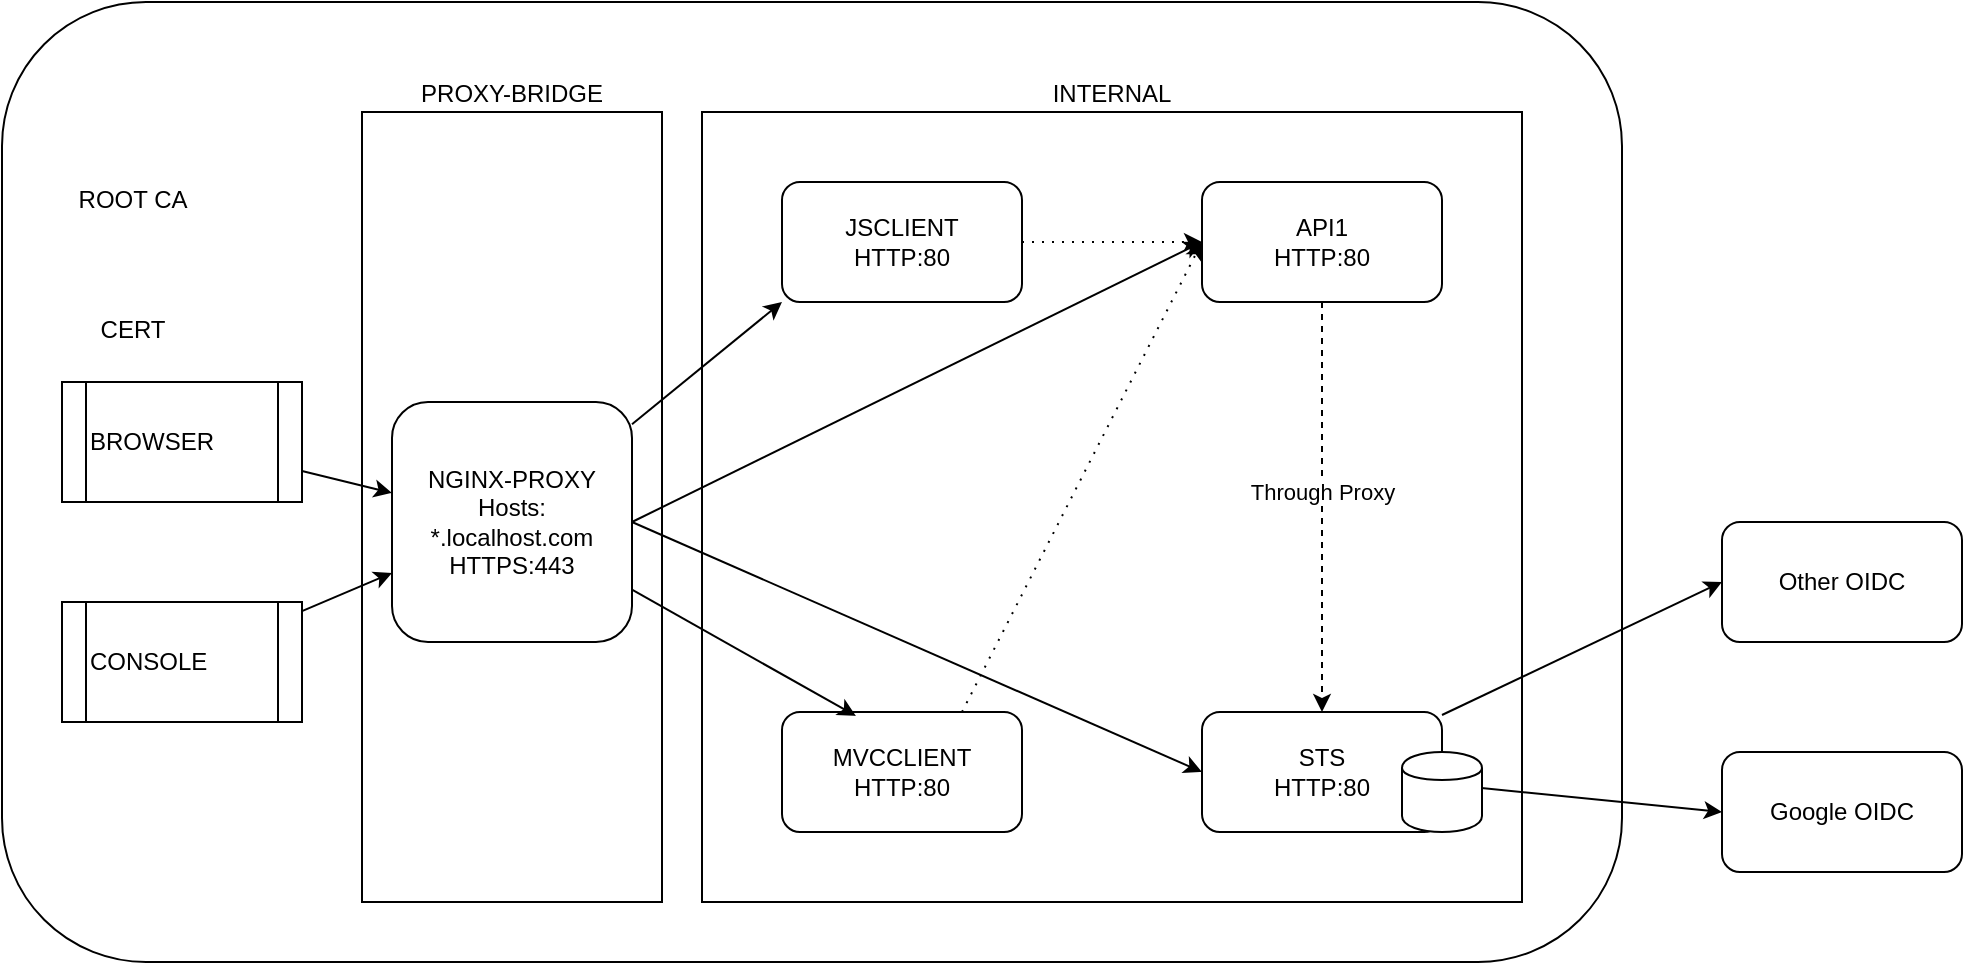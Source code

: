 <mxfile version="13.1.14" type="device"><diagram id="-7Nn2Ez5drecbrviImFg" name="Page-1"><mxGraphModel dx="1422" dy="794" grid="1" gridSize="10" guides="1" tooltips="1" connect="1" arrows="1" fold="1" page="1" pageScale="1" pageWidth="1100" pageHeight="850" math="0" shadow="0"><root><mxCell id="0"/><mxCell id="1" parent="0"/><mxCell id="xH1tJTv__4rO-R8u-fdt-3" value="" style="rounded=1;whiteSpace=wrap;html=1;" vertex="1" parent="1"><mxGeometry x="20" y="70" width="810" height="480" as="geometry"/></mxCell><mxCell id="xH1tJTv__4rO-R8u-fdt-1" value="INTERNAL" style="rounded=0;whiteSpace=wrap;html=1;labelPosition=center;verticalLabelPosition=top;align=center;verticalAlign=bottom;" vertex="1" parent="1"><mxGeometry x="370" y="125" width="410" height="395" as="geometry"/></mxCell><mxCell id="xH1tJTv__4rO-R8u-fdt-2" value="PROXY-BRIDGE" style="rounded=0;whiteSpace=wrap;html=1;align=center;labelPosition=center;verticalLabelPosition=top;verticalAlign=bottom;" vertex="1" parent="1"><mxGeometry x="200" y="125" width="150" height="395" as="geometry"/></mxCell><mxCell id="xH1tJTv__4rO-R8u-fdt-40" style="edgeStyle=none;rounded=0;orthogonalLoop=1;jettySize=auto;html=1;dashed=1;startArrow=none;startFill=0;entryX=0.5;entryY=0;entryDx=0;entryDy=0;" edge="1" parent="1" source="xH1tJTv__4rO-R8u-fdt-7" target="xH1tJTv__4rO-R8u-fdt-10"><mxGeometry relative="1" as="geometry"/></mxCell><mxCell id="xH1tJTv__4rO-R8u-fdt-41" value="Through Proxy" style="edgeLabel;html=1;align=center;verticalAlign=middle;resizable=0;points=[];" vertex="1" connectable="0" parent="xH1tJTv__4rO-R8u-fdt-40"><mxGeometry x="-0.358" relative="1" as="geometry"><mxPoint y="29" as="offset"/></mxGeometry></mxCell><mxCell id="xH1tJTv__4rO-R8u-fdt-7" value="API1&lt;br&gt;HTTP:80" style="rounded=1;whiteSpace=wrap;html=1;" vertex="1" parent="1"><mxGeometry x="620" y="160" width="120" height="60" as="geometry"/></mxCell><mxCell id="xH1tJTv__4rO-R8u-fdt-26" style="rounded=0;orthogonalLoop=1;jettySize=auto;html=1;entryX=0;entryY=0.5;entryDx=0;entryDy=0;startArrow=none;startFill=0;" edge="1" parent="1" source="xH1tJTv__4rO-R8u-fdt-10" target="xH1tJTv__4rO-R8u-fdt-25"><mxGeometry relative="1" as="geometry"/></mxCell><mxCell id="xH1tJTv__4rO-R8u-fdt-27" style="rounded=0;orthogonalLoop=1;jettySize=auto;html=1;entryX=0;entryY=0.5;entryDx=0;entryDy=0;startArrow=none;startFill=0;" edge="1" parent="1" source="xH1tJTv__4rO-R8u-fdt-10" target="xH1tJTv__4rO-R8u-fdt-24"><mxGeometry relative="1" as="geometry"/></mxCell><mxCell id="xH1tJTv__4rO-R8u-fdt-10" value="STS&lt;br&gt;HTTP:80" style="rounded=1;whiteSpace=wrap;html=1;" vertex="1" parent="1"><mxGeometry x="620" y="425" width="120" height="60" as="geometry"/></mxCell><mxCell id="xH1tJTv__4rO-R8u-fdt-23" style="edgeStyle=orthogonalEdgeStyle;rounded=0;orthogonalLoop=1;jettySize=auto;html=1;startArrow=none;startFill=0;dashed=1;dashPattern=1 4;" edge="1" parent="1" source="xH1tJTv__4rO-R8u-fdt-11" target="xH1tJTv__4rO-R8u-fdt-7"><mxGeometry relative="1" as="geometry"/></mxCell><mxCell id="xH1tJTv__4rO-R8u-fdt-11" value="JSCLIENT&lt;br&gt;HTTP:80" style="rounded=1;whiteSpace=wrap;html=1;" vertex="1" parent="1"><mxGeometry x="410" y="160" width="120" height="60" as="geometry"/></mxCell><mxCell id="xH1tJTv__4rO-R8u-fdt-12" value="MVCCLIENT&lt;br&gt;HTTP:80" style="rounded=1;whiteSpace=wrap;html=1;" vertex="1" parent="1"><mxGeometry x="410" y="425" width="120" height="60" as="geometry"/></mxCell><mxCell id="xH1tJTv__4rO-R8u-fdt-13" value="NGINX-PROXY&lt;br&gt;Hosts:&lt;br&gt;*.localhost.com&lt;br&gt;HTTPS:443" style="rounded=1;whiteSpace=wrap;html=1;" vertex="1" parent="1"><mxGeometry x="215" y="270" width="120" height="120" as="geometry"/></mxCell><mxCell id="xH1tJTv__4rO-R8u-fdt-14" value="" style="shape=cylinder;whiteSpace=wrap;html=1;boundedLbl=1;backgroundOutline=1;" vertex="1" parent="1"><mxGeometry x="720" y="445" width="40" height="40" as="geometry"/></mxCell><mxCell id="xH1tJTv__4rO-R8u-fdt-16" value="" style="endArrow=classic;startArrow=none;html=1;entryX=0;entryY=1;entryDx=0;entryDy=0;startFill=0;" edge="1" parent="1" source="xH1tJTv__4rO-R8u-fdt-13" target="xH1tJTv__4rO-R8u-fdt-11"><mxGeometry width="50" height="50" relative="1" as="geometry"><mxPoint x="530" y="310" as="sourcePoint"/><mxPoint x="580" y="260" as="targetPoint"/></mxGeometry></mxCell><mxCell id="xH1tJTv__4rO-R8u-fdt-17" value="" style="endArrow=classic;html=1;entryX=0.308;entryY=0.033;entryDx=0;entryDy=0;entryPerimeter=0;" edge="1" parent="1" source="xH1tJTv__4rO-R8u-fdt-13" target="xH1tJTv__4rO-R8u-fdt-12"><mxGeometry width="50" height="50" relative="1" as="geometry"><mxPoint x="600" y="370" as="sourcePoint"/><mxPoint x="650" y="320" as="targetPoint"/></mxGeometry></mxCell><mxCell id="xH1tJTv__4rO-R8u-fdt-18" value="" style="endArrow=classic;html=1;exitX=0.75;exitY=0;exitDx=0;exitDy=0;entryX=0;entryY=0.5;entryDx=0;entryDy=0;dashed=1;dashPattern=1 4;" edge="1" parent="1" source="xH1tJTv__4rO-R8u-fdt-12" target="xH1tJTv__4rO-R8u-fdt-7"><mxGeometry width="50" height="50" relative="1" as="geometry"><mxPoint x="650" y="350" as="sourcePoint"/><mxPoint x="700" y="300" as="targetPoint"/></mxGeometry></mxCell><mxCell id="xH1tJTv__4rO-R8u-fdt-19" value="" style="endArrow=classic;html=1;exitX=1;exitY=0.5;exitDx=0;exitDy=0;entryX=0;entryY=0.5;entryDx=0;entryDy=0;" edge="1" parent="1" source="xH1tJTv__4rO-R8u-fdt-13" target="xH1tJTv__4rO-R8u-fdt-7"><mxGeometry width="50" height="50" relative="1" as="geometry"><mxPoint x="790" y="350" as="sourcePoint"/><mxPoint x="840" y="300" as="targetPoint"/></mxGeometry></mxCell><mxCell id="xH1tJTv__4rO-R8u-fdt-20" value="" style="endArrow=classic;html=1;exitX=1;exitY=0.5;exitDx=0;exitDy=0;entryX=0;entryY=0.5;entryDx=0;entryDy=0;" edge="1" parent="1" source="xH1tJTv__4rO-R8u-fdt-13" target="xH1tJTv__4rO-R8u-fdt-10"><mxGeometry width="50" height="50" relative="1" as="geometry"><mxPoint x="860" y="350" as="sourcePoint"/><mxPoint x="910" y="300" as="targetPoint"/></mxGeometry></mxCell><mxCell id="xH1tJTv__4rO-R8u-fdt-36" style="edgeStyle=none;rounded=0;orthogonalLoop=1;jettySize=auto;html=1;startArrow=none;startFill=0;" edge="1" parent="1" source="xH1tJTv__4rO-R8u-fdt-21" target="xH1tJTv__4rO-R8u-fdt-13"><mxGeometry relative="1" as="geometry"/></mxCell><mxCell id="xH1tJTv__4rO-R8u-fdt-21" value="BROWSER" style="shape=process;whiteSpace=wrap;html=1;backgroundOutline=1;align=left;" vertex="1" parent="1"><mxGeometry x="50" y="260" width="120" height="60" as="geometry"/></mxCell><mxCell id="xH1tJTv__4rO-R8u-fdt-37" style="edgeStyle=none;rounded=0;orthogonalLoop=1;jettySize=auto;html=1;startArrow=none;startFill=0;" edge="1" parent="1" source="xH1tJTv__4rO-R8u-fdt-22" target="xH1tJTv__4rO-R8u-fdt-13"><mxGeometry relative="1" as="geometry"/></mxCell><mxCell id="xH1tJTv__4rO-R8u-fdt-22" value="CONSOLE" style="shape=process;whiteSpace=wrap;html=1;backgroundOutline=1;align=left;" vertex="1" parent="1"><mxGeometry x="50" y="370" width="120" height="60" as="geometry"/></mxCell><mxCell id="xH1tJTv__4rO-R8u-fdt-24" value="Google OIDC" style="rounded=1;whiteSpace=wrap;html=1;align=center;" vertex="1" parent="1"><mxGeometry x="880" y="445" width="120" height="60" as="geometry"/></mxCell><mxCell id="xH1tJTv__4rO-R8u-fdt-25" value="Other OIDC" style="rounded=1;whiteSpace=wrap;html=1;align=center;" vertex="1" parent="1"><mxGeometry x="880" y="330" width="120" height="60" as="geometry"/></mxCell><mxCell id="xH1tJTv__4rO-R8u-fdt-28" value="ROOT CA" style="shape=image;html=1;verticalAlign=top;verticalLabelPosition=bottom;labelBackgroundColor=#ffffff;imageAspect=0;aspect=fixed;image=https://cdn0.iconfinder.com/data/icons/small-n-flat/24/678136-shield-warning-128.png;align=center;" vertex="1" parent="1"><mxGeometry x="70" y="125" width="30" height="30" as="geometry"/></mxCell><mxCell id="xH1tJTv__4rO-R8u-fdt-29" value="" style="shape=image;html=1;verticalAlign=top;verticalLabelPosition=bottom;labelBackgroundColor=#ffffff;imageAspect=0;aspect=fixed;image=https://cdn0.iconfinder.com/data/icons/small-n-flat/24/678136-shield-warning-128.png;align=center;" vertex="1" parent="1"><mxGeometry x="630" y="455" width="30" height="30" as="geometry"/></mxCell><mxCell id="xH1tJTv__4rO-R8u-fdt-30" value="" style="shape=image;html=1;verticalAlign=top;verticalLabelPosition=bottom;labelBackgroundColor=#ffffff;imageAspect=0;aspect=fixed;image=https://cdn0.iconfinder.com/data/icons/small-n-flat/24/678136-shield-warning-128.png;align=center;" vertex="1" parent="1"><mxGeometry x="630" y="200" width="30" height="30" as="geometry"/></mxCell><mxCell id="xH1tJTv__4rO-R8u-fdt-31" value="" style="shape=image;html=1;verticalAlign=top;verticalLabelPosition=bottom;labelBackgroundColor=#ffffff;imageAspect=0;aspect=fixed;image=https://cdn0.iconfinder.com/data/icons/small-n-flat/24/678136-shield-warning-128.png;align=center;" vertex="1" parent="1"><mxGeometry x="420" y="460" width="30" height="30" as="geometry"/></mxCell><mxCell id="xH1tJTv__4rO-R8u-fdt-32" value="" style="shape=image;html=1;verticalAlign=top;verticalLabelPosition=bottom;labelBackgroundColor=#ffffff;imageAspect=0;aspect=fixed;image=https://cdn0.iconfinder.com/data/icons/small-n-flat/24/678136-shield-warning-128.png;align=center;" vertex="1" parent="1"><mxGeometry x="420" y="200" width="30" height="30" as="geometry"/></mxCell><mxCell id="xH1tJTv__4rO-R8u-fdt-34" value="" style="shape=image;html=1;verticalAlign=top;verticalLabelPosition=bottom;labelBackgroundColor=#ffffff;imageAspect=0;aspect=fixed;image=https://cdn0.iconfinder.com/data/icons/small-n-flat/24/678094-shield-128.png;align=center;" vertex="1" parent="1"><mxGeometry x="220" y="370" width="30" height="30" as="geometry"/></mxCell><mxCell id="xH1tJTv__4rO-R8u-fdt-35" value="CERT" style="shape=image;html=1;verticalAlign=top;verticalLabelPosition=bottom;labelBackgroundColor=#ffffff;imageAspect=0;aspect=fixed;image=https://cdn0.iconfinder.com/data/icons/small-n-flat/24/678094-shield-128.png;align=center;" vertex="1" parent="1"><mxGeometry x="70" y="190" width="30" height="30" as="geometry"/></mxCell><mxCell id="xH1tJTv__4rO-R8u-fdt-42" value="" style="shape=image;html=1;verticalAlign=top;verticalLabelPosition=bottom;labelBackgroundColor=#ffffff;imageAspect=0;aspect=fixed;image=https://cdn0.iconfinder.com/data/icons/zondicons/20/shield-128.png;align=center;" vertex="1" parent="1"><mxGeometry x="870" y="372" width="28" height="28" as="geometry"/></mxCell><mxCell id="xH1tJTv__4rO-R8u-fdt-43" value="" style="shape=image;html=1;verticalAlign=top;verticalLabelPosition=bottom;labelBackgroundColor=#ffffff;imageAspect=0;aspect=fixed;image=https://cdn0.iconfinder.com/data/icons/zondicons/20/shield-128.png;align=center;" vertex="1" parent="1"><mxGeometry x="870" y="485" width="28" height="28" as="geometry"/></mxCell></root></mxGraphModel></diagram></mxfile>